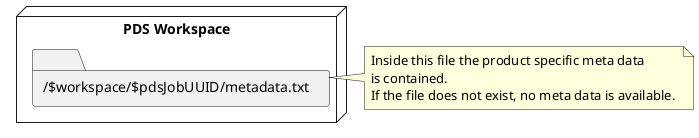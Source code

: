 ' SPDX-License-Identifier: MIT
@startuml
node "PDS Workspace" as workspace{

    folder "/$workspace/$pdsJobUUID/metadata.txt" as pds_workspace_metadata_location
}

note right of pds_workspace_metadata_location
 Inside this file the product specific meta data
 is contained.
 If the file does not exist, no meta data is available. 
end note

@enduml 
